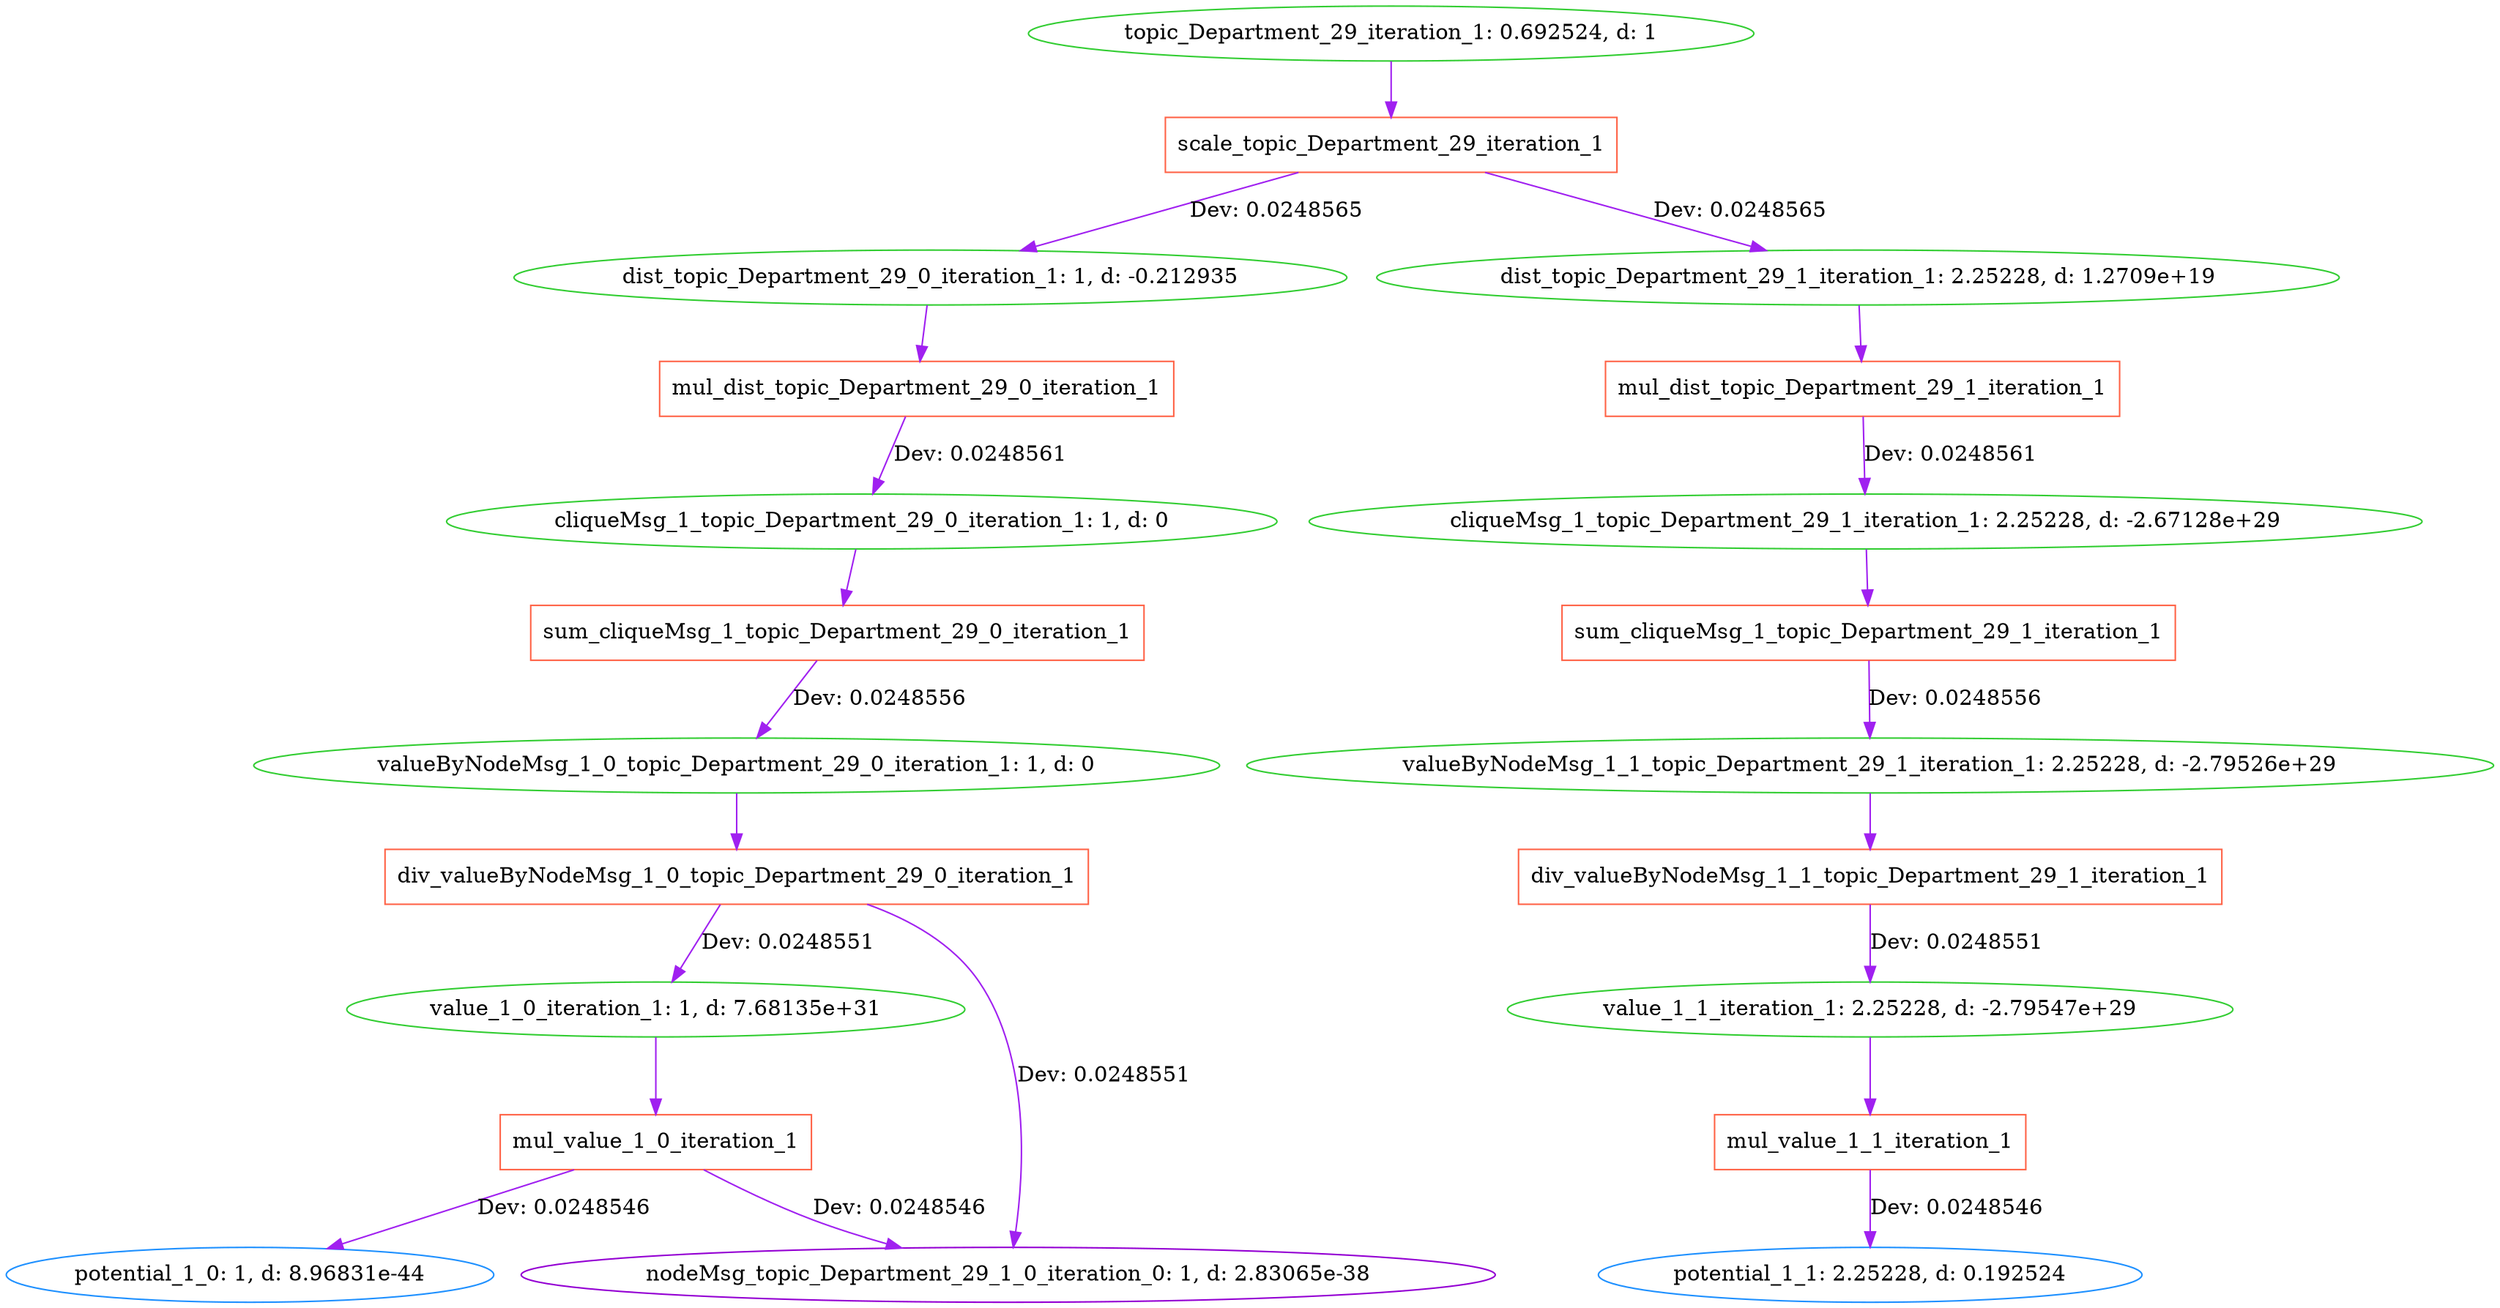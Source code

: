 digraph G {
0 [label="topic_Department_29_iteration_1: 0.692524, d: 1", shape=oval, color=limegreen];
1 [label="scale_topic_Department_29_iteration_1", shape=box, color=tomato];
2 [label="dist_topic_Department_29_0_iteration_1: 1, d: -0.212935", shape=oval, color=limegreen];
3 [label="mul_dist_topic_Department_29_0_iteration_1", shape=box, color=tomato];
4 [label="cliqueMsg_1_topic_Department_29_0_iteration_1: 1, d: 0", shape=oval, color=limegreen];
5 [label="sum_cliqueMsg_1_topic_Department_29_0_iteration_1", shape=box, color=tomato];
6 [label="valueByNodeMsg_1_0_topic_Department_29_0_iteration_1: 1, d: 0", shape=oval, color=limegreen];
7 [label="div_valueByNodeMsg_1_0_topic_Department_29_0_iteration_1", shape=box, color=tomato];
8 [label="value_1_0_iteration_1: 1, d: 7.68135e+31", shape=oval, color=limegreen];
9 [label="mul_value_1_0_iteration_1", shape=box, color=tomato];
10 [label="potential_1_0: 1, d: 8.96831e-44", shape=oval, color=dodgerblue];
11 [label="nodeMsg_topic_Department_29_1_0_iteration_0: 1, d: 2.83065e-38", shape=oval, color=darkviolet];
12 [label="dist_topic_Department_29_1_iteration_1: 2.25228, d: 1.2709e+19", shape=oval, color=limegreen];
13 [label="mul_dist_topic_Department_29_1_iteration_1", shape=box, color=tomato];
14 [label="cliqueMsg_1_topic_Department_29_1_iteration_1: 2.25228, d: -2.67128e+29", shape=oval, color=limegreen];
15 [label="sum_cliqueMsg_1_topic_Department_29_1_iteration_1", shape=box, color=tomato];
16 [label="valueByNodeMsg_1_1_topic_Department_29_1_iteration_1: 2.25228, d: -2.79526e+29", shape=oval, color=limegreen];
17 [label="div_valueByNodeMsg_1_1_topic_Department_29_1_iteration_1", shape=box, color=tomato];
18 [label="value_1_1_iteration_1: 2.25228, d: -2.79547e+29", shape=oval, color=limegreen];
19 [label="mul_value_1_1_iteration_1", shape=box, color=tomato];
20 [label="potential_1_1: 2.25228, d: 0.192524", shape=oval, color=dodgerblue];
0->1  [color=purple]
 [label=""];
1->2  [color=purple]
 [label="Dev: 0.0248565"];
2->3  [color=purple]
 [label=""];
3->4  [color=purple]
 [label="Dev: 0.0248561"];
4->5  [color=purple]
 [label=""];
5->6  [color=purple]
 [label="Dev: 0.0248556"];
6->7  [color=purple]
 [label=""];
7->8  [color=purple]
 [label="Dev: 0.0248551"];
8->9  [color=purple]
 [label=""];
9->10  [color=purple]
 [label="Dev: 0.0248546"];
9->11  [color=purple]
 [label="Dev: 0.0248546"];
7->11  [color=purple]
 [label="Dev: 0.0248551"];
1->12  [color=purple]
 [label="Dev: 0.0248565"];
12->13  [color=purple]
 [label=""];
13->14  [color=purple]
 [label="Dev: 0.0248561"];
14->15  [color=purple]
 [label=""];
15->16  [color=purple]
 [label="Dev: 0.0248556"];
16->17  [color=purple]
 [label=""];
17->18  [color=purple]
 [label="Dev: 0.0248551"];
18->19  [color=purple]
 [label=""];
19->20  [color=purple]
 [label="Dev: 0.0248546"];
}
